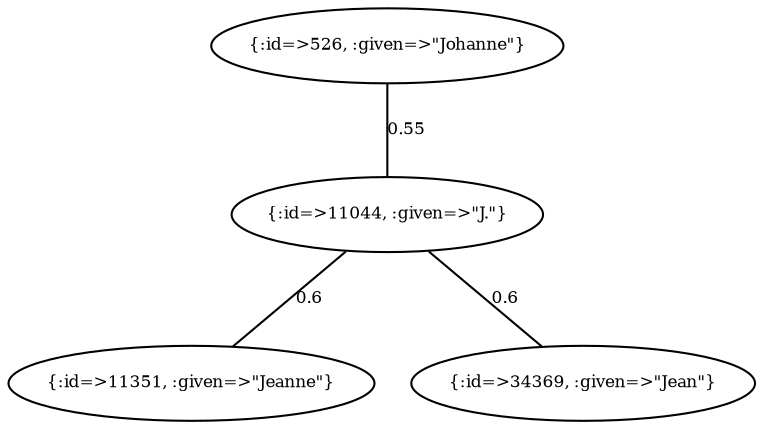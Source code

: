 graph Collector__WeightedGraph {
    "{:id=>526, :given=>\"Johanne\"}" [
        fontsize = 8,
        label = "{:id=>526, :given=>\"Johanne\"}"
    ]

    "{:id=>11044, :given=>\"J.\"}" [
        fontsize = 8,
        label = "{:id=>11044, :given=>\"J.\"}"
    ]

    "{:id=>11351, :given=>\"Jeanne\"}" [
        fontsize = 8,
        label = "{:id=>11351, :given=>\"Jeanne\"}"
    ]

    "{:id=>34369, :given=>\"Jean\"}" [
        fontsize = 8,
        label = "{:id=>34369, :given=>\"Jean\"}"
    ]

    "{:id=>526, :given=>\"Johanne\"}" -- "{:id=>11044, :given=>\"J.\"}" [
        fontsize = 8,
        label = 0.55
    ]

    "{:id=>11044, :given=>\"J.\"}" -- "{:id=>11351, :given=>\"Jeanne\"}" [
        fontsize = 8,
        label = 0.6
    ]

    "{:id=>11044, :given=>\"J.\"}" -- "{:id=>34369, :given=>\"Jean\"}" [
        fontsize = 8,
        label = 0.6
    ]
}
